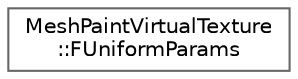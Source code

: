 digraph "Graphical Class Hierarchy"
{
 // INTERACTIVE_SVG=YES
 // LATEX_PDF_SIZE
  bgcolor="transparent";
  edge [fontname=Helvetica,fontsize=10,labelfontname=Helvetica,labelfontsize=10];
  node [fontname=Helvetica,fontsize=10,shape=box,height=0.2,width=0.4];
  rankdir="LR";
  Node0 [id="Node000000",label="MeshPaintVirtualTexture\l::FUniformParams",height=0.2,width=0.4,color="grey40", fillcolor="white", style="filled",URL="$dd/d34/structMeshPaintVirtualTexture_1_1FUniformParams.html",tooltip="Scene view parameters that describe the virtual texture space shared by all UMeshPaintVirtualTexture ..."];
}
